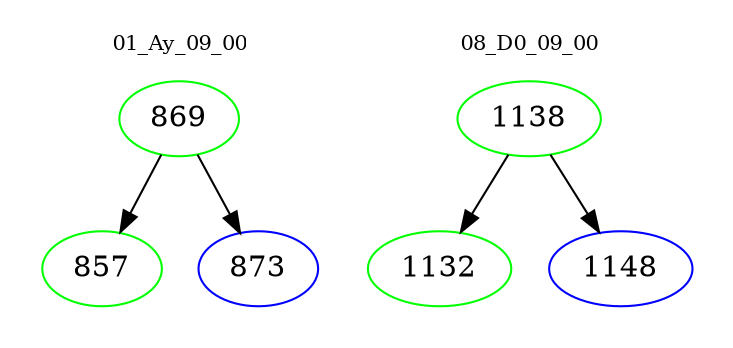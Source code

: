 digraph{
subgraph cluster_0 {
color = white
label = "01_Ay_09_00";
fontsize=10;
T0_869 [label="869", color="green"]
T0_869 -> T0_857 [color="black"]
T0_857 [label="857", color="green"]
T0_869 -> T0_873 [color="black"]
T0_873 [label="873", color="blue"]
}
subgraph cluster_1 {
color = white
label = "08_D0_09_00";
fontsize=10;
T1_1138 [label="1138", color="green"]
T1_1138 -> T1_1132 [color="black"]
T1_1132 [label="1132", color="green"]
T1_1138 -> T1_1148 [color="black"]
T1_1148 [label="1148", color="blue"]
}
}
